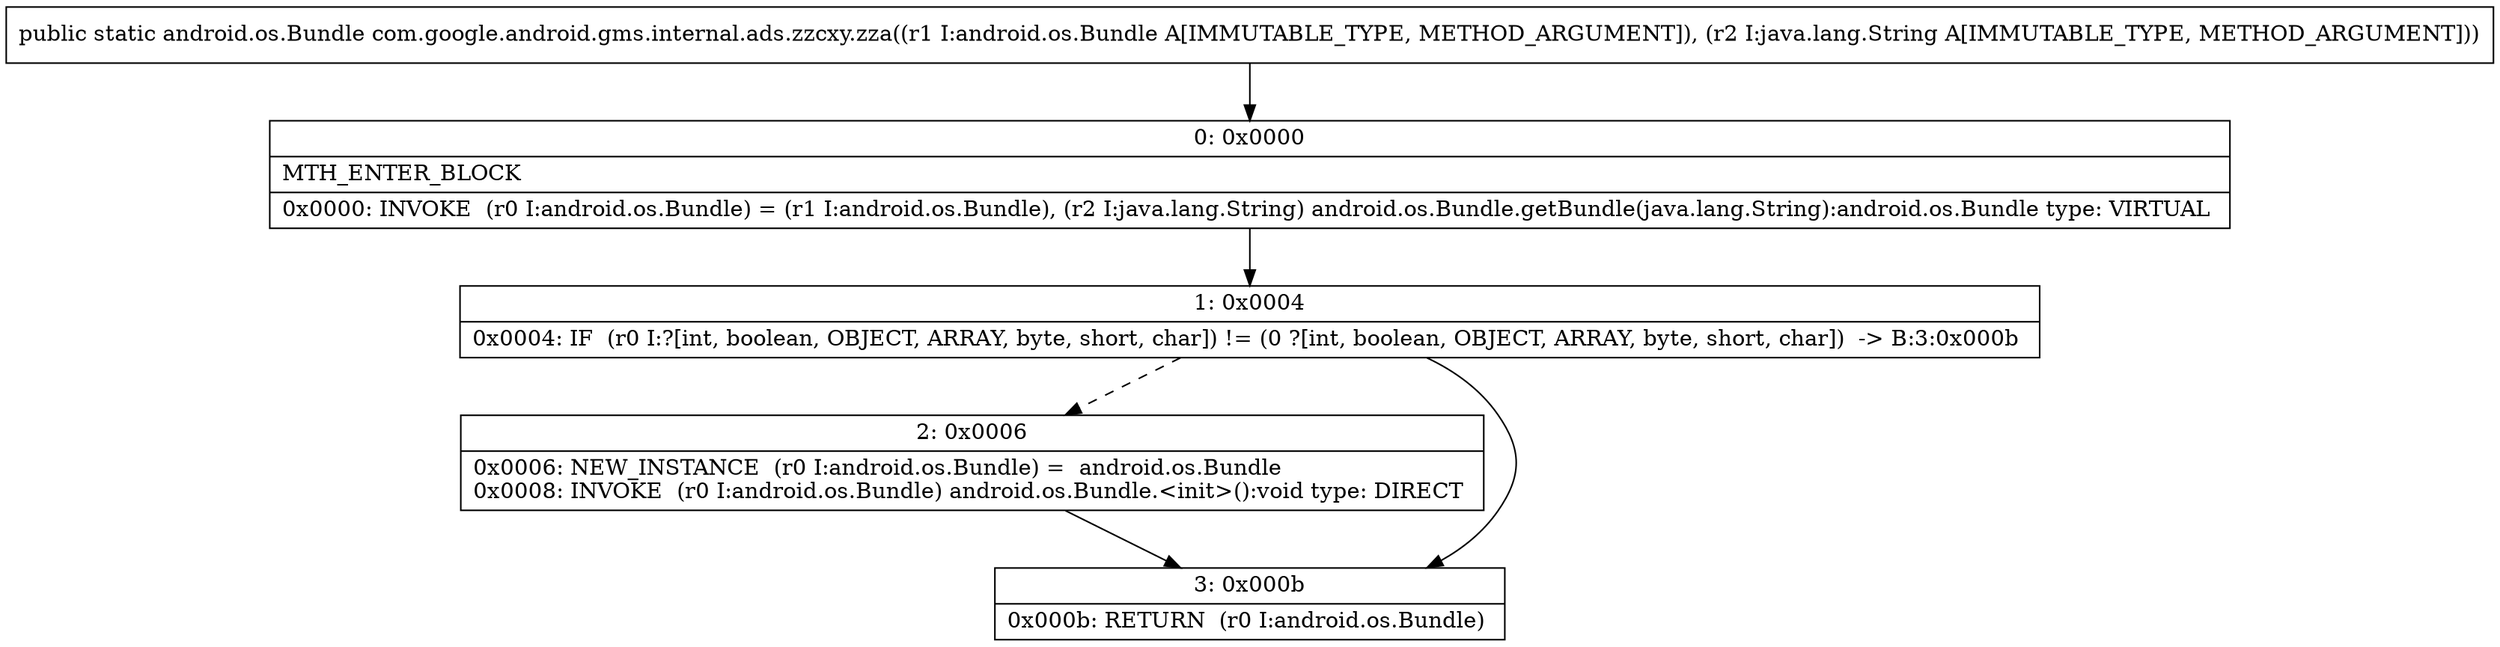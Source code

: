 digraph "CFG forcom.google.android.gms.internal.ads.zzcxy.zza(Landroid\/os\/Bundle;Ljava\/lang\/String;)Landroid\/os\/Bundle;" {
Node_0 [shape=record,label="{0\:\ 0x0000|MTH_ENTER_BLOCK\l|0x0000: INVOKE  (r0 I:android.os.Bundle) = (r1 I:android.os.Bundle), (r2 I:java.lang.String) android.os.Bundle.getBundle(java.lang.String):android.os.Bundle type: VIRTUAL \l}"];
Node_1 [shape=record,label="{1\:\ 0x0004|0x0004: IF  (r0 I:?[int, boolean, OBJECT, ARRAY, byte, short, char]) != (0 ?[int, boolean, OBJECT, ARRAY, byte, short, char])  \-\> B:3:0x000b \l}"];
Node_2 [shape=record,label="{2\:\ 0x0006|0x0006: NEW_INSTANCE  (r0 I:android.os.Bundle) =  android.os.Bundle \l0x0008: INVOKE  (r0 I:android.os.Bundle) android.os.Bundle.\<init\>():void type: DIRECT \l}"];
Node_3 [shape=record,label="{3\:\ 0x000b|0x000b: RETURN  (r0 I:android.os.Bundle) \l}"];
MethodNode[shape=record,label="{public static android.os.Bundle com.google.android.gms.internal.ads.zzcxy.zza((r1 I:android.os.Bundle A[IMMUTABLE_TYPE, METHOD_ARGUMENT]), (r2 I:java.lang.String A[IMMUTABLE_TYPE, METHOD_ARGUMENT])) }"];
MethodNode -> Node_0;
Node_0 -> Node_1;
Node_1 -> Node_2[style=dashed];
Node_1 -> Node_3;
Node_2 -> Node_3;
}

